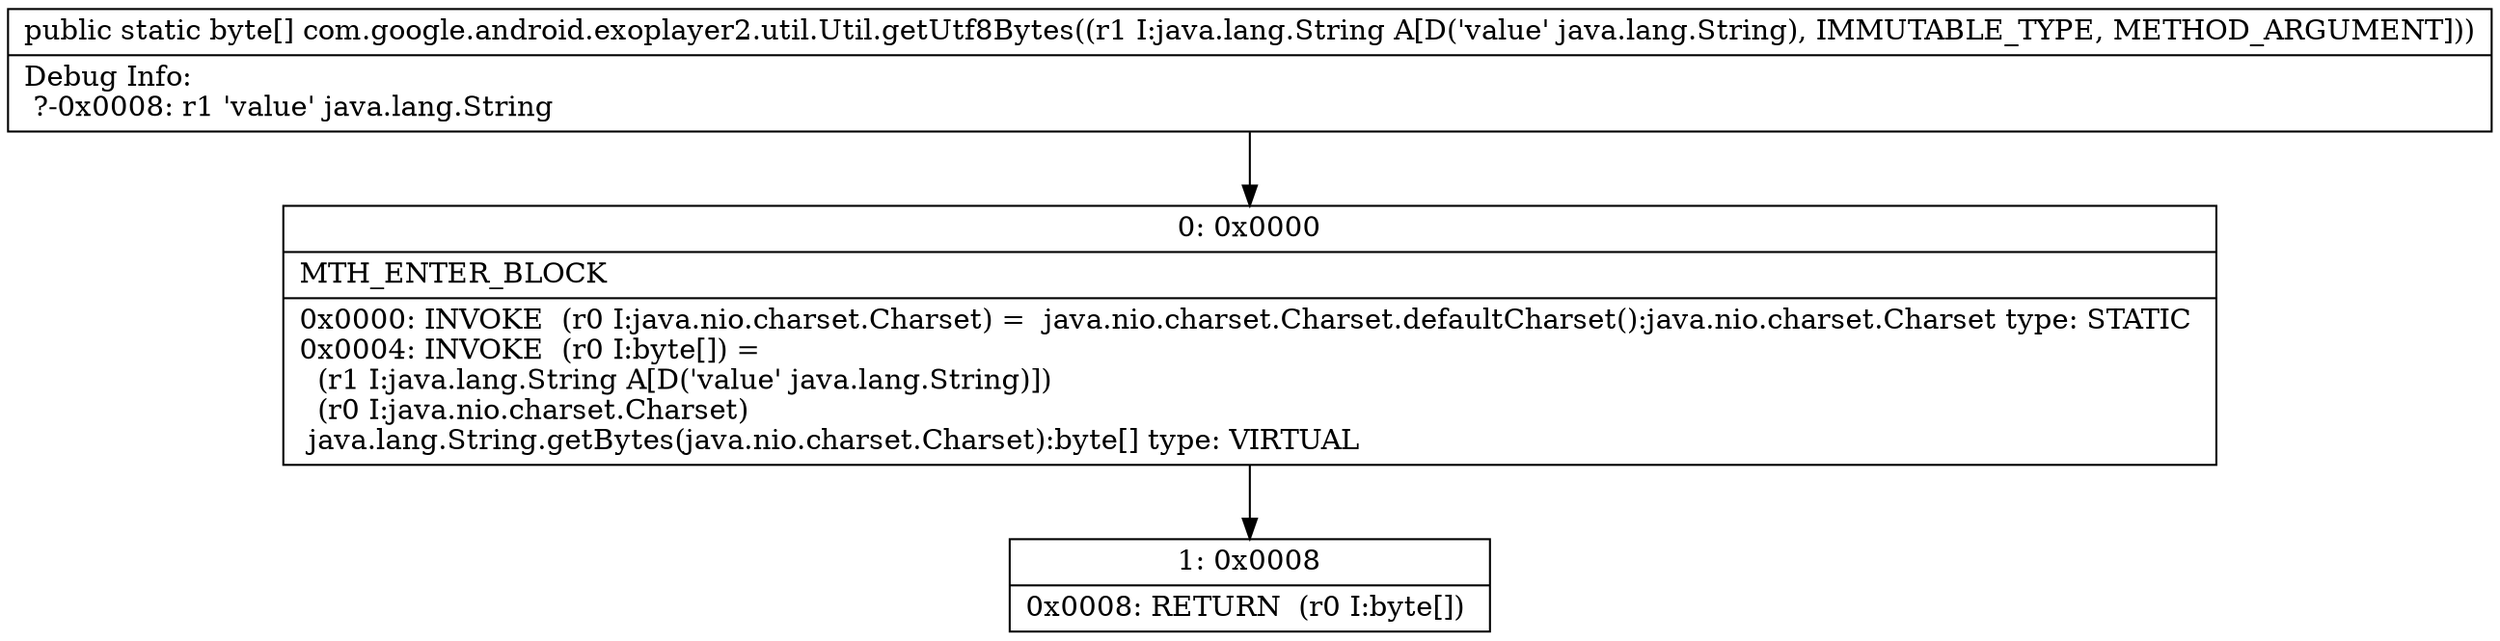 digraph "CFG forcom.google.android.exoplayer2.util.Util.getUtf8Bytes(Ljava\/lang\/String;)[B" {
Node_0 [shape=record,label="{0\:\ 0x0000|MTH_ENTER_BLOCK\l|0x0000: INVOKE  (r0 I:java.nio.charset.Charset) =  java.nio.charset.Charset.defaultCharset():java.nio.charset.Charset type: STATIC \l0x0004: INVOKE  (r0 I:byte[]) = \l  (r1 I:java.lang.String A[D('value' java.lang.String)])\l  (r0 I:java.nio.charset.Charset)\l java.lang.String.getBytes(java.nio.charset.Charset):byte[] type: VIRTUAL \l}"];
Node_1 [shape=record,label="{1\:\ 0x0008|0x0008: RETURN  (r0 I:byte[]) \l}"];
MethodNode[shape=record,label="{public static byte[] com.google.android.exoplayer2.util.Util.getUtf8Bytes((r1 I:java.lang.String A[D('value' java.lang.String), IMMUTABLE_TYPE, METHOD_ARGUMENT]))  | Debug Info:\l  ?\-0x0008: r1 'value' java.lang.String\l}"];
MethodNode -> Node_0;
Node_0 -> Node_1;
}

